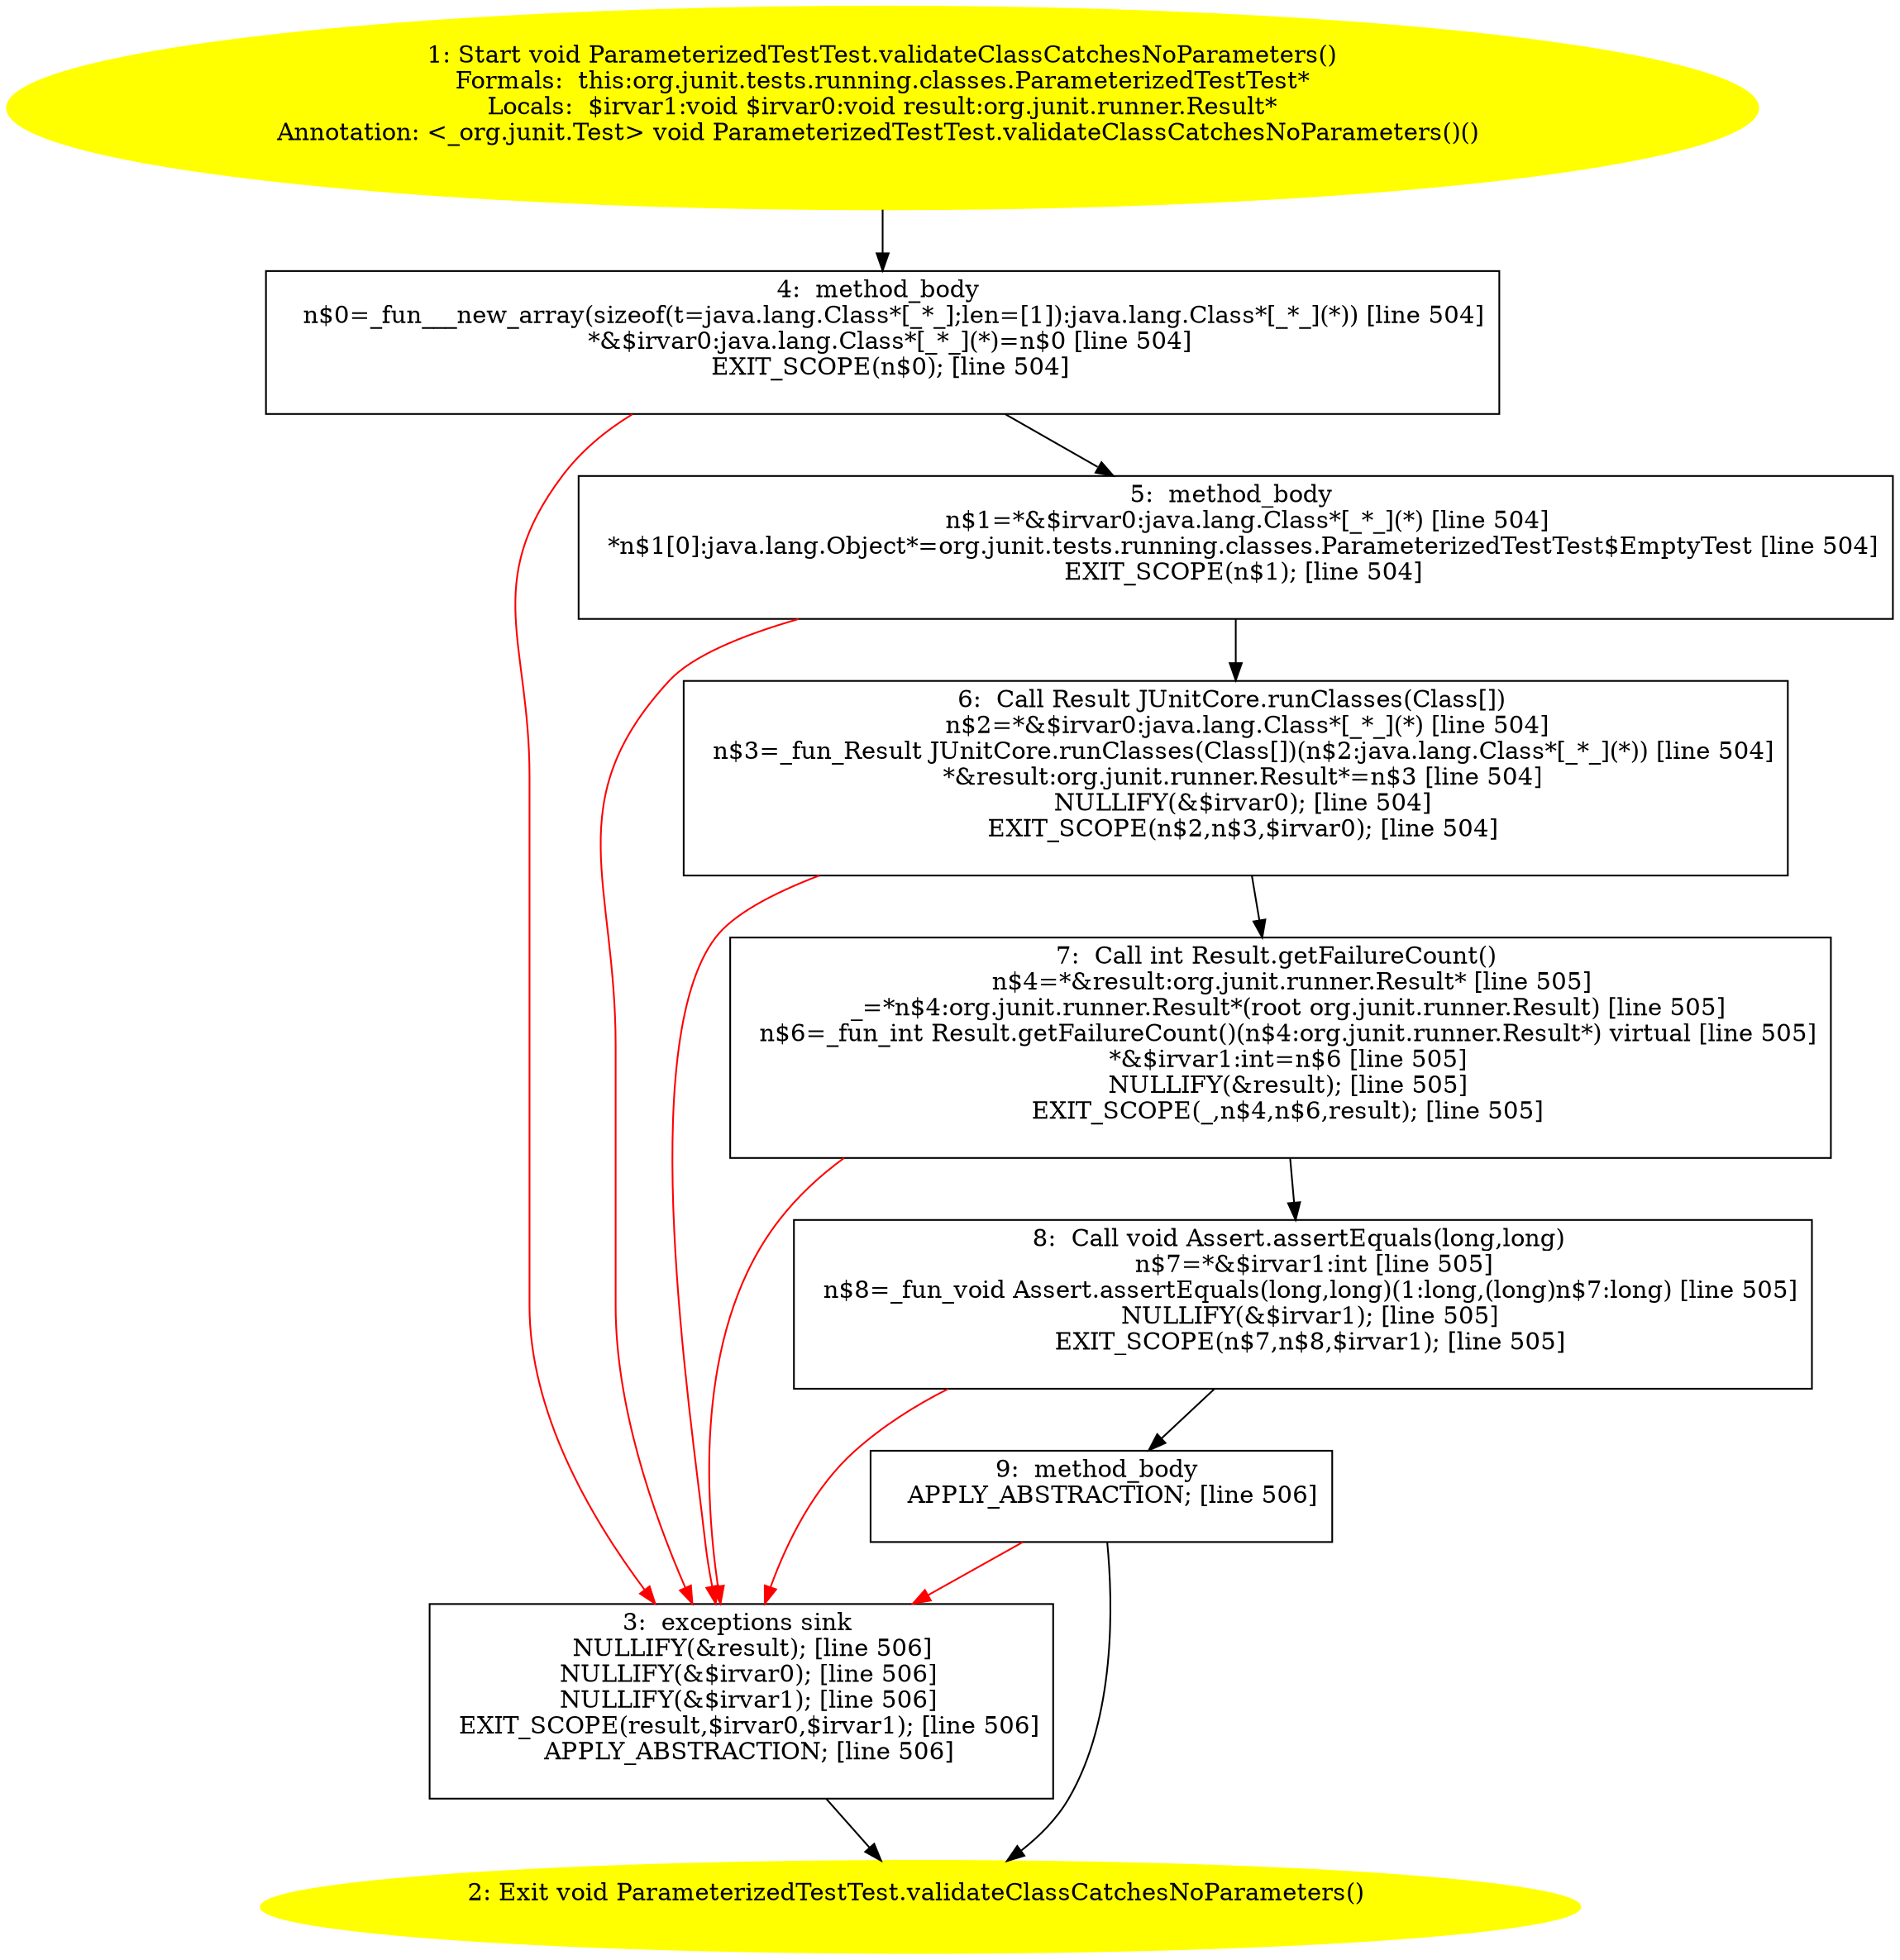 /* @generated */
digraph cfg {
"org.junit.tests.running.classes.ParameterizedTestTest.validateClassCatchesNoParameters():void.2644d70814f4803829b5d301188d5b76_1" [label="1: Start void ParameterizedTestTest.validateClassCatchesNoParameters()\nFormals:  this:org.junit.tests.running.classes.ParameterizedTestTest*\nLocals:  $irvar1:void $irvar0:void result:org.junit.runner.Result*\nAnnotation: <_org.junit.Test> void ParameterizedTestTest.validateClassCatchesNoParameters()() \n  " color=yellow style=filled]
	

	 "org.junit.tests.running.classes.ParameterizedTestTest.validateClassCatchesNoParameters():void.2644d70814f4803829b5d301188d5b76_1" -> "org.junit.tests.running.classes.ParameterizedTestTest.validateClassCatchesNoParameters():void.2644d70814f4803829b5d301188d5b76_4" ;
"org.junit.tests.running.classes.ParameterizedTestTest.validateClassCatchesNoParameters():void.2644d70814f4803829b5d301188d5b76_2" [label="2: Exit void ParameterizedTestTest.validateClassCatchesNoParameters() \n  " color=yellow style=filled]
	

"org.junit.tests.running.classes.ParameterizedTestTest.validateClassCatchesNoParameters():void.2644d70814f4803829b5d301188d5b76_3" [label="3:  exceptions sink \n   NULLIFY(&result); [line 506]\n  NULLIFY(&$irvar0); [line 506]\n  NULLIFY(&$irvar1); [line 506]\n  EXIT_SCOPE(result,$irvar0,$irvar1); [line 506]\n  APPLY_ABSTRACTION; [line 506]\n " shape="box"]
	

	 "org.junit.tests.running.classes.ParameterizedTestTest.validateClassCatchesNoParameters():void.2644d70814f4803829b5d301188d5b76_3" -> "org.junit.tests.running.classes.ParameterizedTestTest.validateClassCatchesNoParameters():void.2644d70814f4803829b5d301188d5b76_2" ;
"org.junit.tests.running.classes.ParameterizedTestTest.validateClassCatchesNoParameters():void.2644d70814f4803829b5d301188d5b76_4" [label="4:  method_body \n   n$0=_fun___new_array(sizeof(t=java.lang.Class*[_*_];len=[1]):java.lang.Class*[_*_](*)) [line 504]\n  *&$irvar0:java.lang.Class*[_*_](*)=n$0 [line 504]\n  EXIT_SCOPE(n$0); [line 504]\n " shape="box"]
	

	 "org.junit.tests.running.classes.ParameterizedTestTest.validateClassCatchesNoParameters():void.2644d70814f4803829b5d301188d5b76_4" -> "org.junit.tests.running.classes.ParameterizedTestTest.validateClassCatchesNoParameters():void.2644d70814f4803829b5d301188d5b76_5" ;
	 "org.junit.tests.running.classes.ParameterizedTestTest.validateClassCatchesNoParameters():void.2644d70814f4803829b5d301188d5b76_4" -> "org.junit.tests.running.classes.ParameterizedTestTest.validateClassCatchesNoParameters():void.2644d70814f4803829b5d301188d5b76_3" [color="red" ];
"org.junit.tests.running.classes.ParameterizedTestTest.validateClassCatchesNoParameters():void.2644d70814f4803829b5d301188d5b76_5" [label="5:  method_body \n   n$1=*&$irvar0:java.lang.Class*[_*_](*) [line 504]\n  *n$1[0]:java.lang.Object*=org.junit.tests.running.classes.ParameterizedTestTest$EmptyTest [line 504]\n  EXIT_SCOPE(n$1); [line 504]\n " shape="box"]
	

	 "org.junit.tests.running.classes.ParameterizedTestTest.validateClassCatchesNoParameters():void.2644d70814f4803829b5d301188d5b76_5" -> "org.junit.tests.running.classes.ParameterizedTestTest.validateClassCatchesNoParameters():void.2644d70814f4803829b5d301188d5b76_6" ;
	 "org.junit.tests.running.classes.ParameterizedTestTest.validateClassCatchesNoParameters():void.2644d70814f4803829b5d301188d5b76_5" -> "org.junit.tests.running.classes.ParameterizedTestTest.validateClassCatchesNoParameters():void.2644d70814f4803829b5d301188d5b76_3" [color="red" ];
"org.junit.tests.running.classes.ParameterizedTestTest.validateClassCatchesNoParameters():void.2644d70814f4803829b5d301188d5b76_6" [label="6:  Call Result JUnitCore.runClasses(Class[]) \n   n$2=*&$irvar0:java.lang.Class*[_*_](*) [line 504]\n  n$3=_fun_Result JUnitCore.runClasses(Class[])(n$2:java.lang.Class*[_*_](*)) [line 504]\n  *&result:org.junit.runner.Result*=n$3 [line 504]\n  NULLIFY(&$irvar0); [line 504]\n  EXIT_SCOPE(n$2,n$3,$irvar0); [line 504]\n " shape="box"]
	

	 "org.junit.tests.running.classes.ParameterizedTestTest.validateClassCatchesNoParameters():void.2644d70814f4803829b5d301188d5b76_6" -> "org.junit.tests.running.classes.ParameterizedTestTest.validateClassCatchesNoParameters():void.2644d70814f4803829b5d301188d5b76_7" ;
	 "org.junit.tests.running.classes.ParameterizedTestTest.validateClassCatchesNoParameters():void.2644d70814f4803829b5d301188d5b76_6" -> "org.junit.tests.running.classes.ParameterizedTestTest.validateClassCatchesNoParameters():void.2644d70814f4803829b5d301188d5b76_3" [color="red" ];
"org.junit.tests.running.classes.ParameterizedTestTest.validateClassCatchesNoParameters():void.2644d70814f4803829b5d301188d5b76_7" [label="7:  Call int Result.getFailureCount() \n   n$4=*&result:org.junit.runner.Result* [line 505]\n  _=*n$4:org.junit.runner.Result*(root org.junit.runner.Result) [line 505]\n  n$6=_fun_int Result.getFailureCount()(n$4:org.junit.runner.Result*) virtual [line 505]\n  *&$irvar1:int=n$6 [line 505]\n  NULLIFY(&result); [line 505]\n  EXIT_SCOPE(_,n$4,n$6,result); [line 505]\n " shape="box"]
	

	 "org.junit.tests.running.classes.ParameterizedTestTest.validateClassCatchesNoParameters():void.2644d70814f4803829b5d301188d5b76_7" -> "org.junit.tests.running.classes.ParameterizedTestTest.validateClassCatchesNoParameters():void.2644d70814f4803829b5d301188d5b76_8" ;
	 "org.junit.tests.running.classes.ParameterizedTestTest.validateClassCatchesNoParameters():void.2644d70814f4803829b5d301188d5b76_7" -> "org.junit.tests.running.classes.ParameterizedTestTest.validateClassCatchesNoParameters():void.2644d70814f4803829b5d301188d5b76_3" [color="red" ];
"org.junit.tests.running.classes.ParameterizedTestTest.validateClassCatchesNoParameters():void.2644d70814f4803829b5d301188d5b76_8" [label="8:  Call void Assert.assertEquals(long,long) \n   n$7=*&$irvar1:int [line 505]\n  n$8=_fun_void Assert.assertEquals(long,long)(1:long,(long)n$7:long) [line 505]\n  NULLIFY(&$irvar1); [line 505]\n  EXIT_SCOPE(n$7,n$8,$irvar1); [line 505]\n " shape="box"]
	

	 "org.junit.tests.running.classes.ParameterizedTestTest.validateClassCatchesNoParameters():void.2644d70814f4803829b5d301188d5b76_8" -> "org.junit.tests.running.classes.ParameterizedTestTest.validateClassCatchesNoParameters():void.2644d70814f4803829b5d301188d5b76_9" ;
	 "org.junit.tests.running.classes.ParameterizedTestTest.validateClassCatchesNoParameters():void.2644d70814f4803829b5d301188d5b76_8" -> "org.junit.tests.running.classes.ParameterizedTestTest.validateClassCatchesNoParameters():void.2644d70814f4803829b5d301188d5b76_3" [color="red" ];
"org.junit.tests.running.classes.ParameterizedTestTest.validateClassCatchesNoParameters():void.2644d70814f4803829b5d301188d5b76_9" [label="9:  method_body \n   APPLY_ABSTRACTION; [line 506]\n " shape="box"]
	

	 "org.junit.tests.running.classes.ParameterizedTestTest.validateClassCatchesNoParameters():void.2644d70814f4803829b5d301188d5b76_9" -> "org.junit.tests.running.classes.ParameterizedTestTest.validateClassCatchesNoParameters():void.2644d70814f4803829b5d301188d5b76_2" ;
	 "org.junit.tests.running.classes.ParameterizedTestTest.validateClassCatchesNoParameters():void.2644d70814f4803829b5d301188d5b76_9" -> "org.junit.tests.running.classes.ParameterizedTestTest.validateClassCatchesNoParameters():void.2644d70814f4803829b5d301188d5b76_3" [color="red" ];
}
